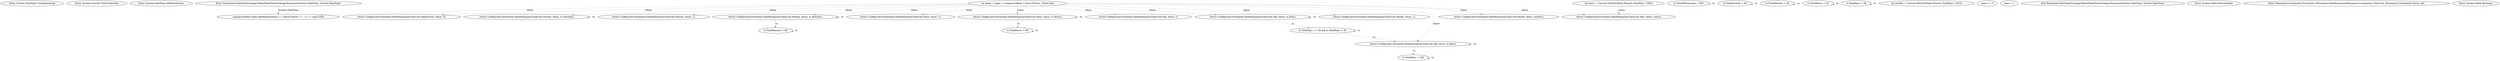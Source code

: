 digraph  {
m0_31 [cluster="System.TimeSpan.TimeSpan(long)", file="ReflectionHelper.cs", label="Entry System.TimeSpan.TimeSpan(long)", span="0-0"];
m0_36 [cluster="System.Convert.ToInt32(double)", file="ReflectionHelper.cs", label="Entry System.Convert.ToInt32(double)", span="0-0"];
m0_34 [cluster="System.DateTime.AddMonths(int)", file="ReflectionHelper.cs", label="Entry System.DateTime.AddMonths(int)", span="0-0"];
m0_0 [cluster="Humanizer.DateTimeStrategy.DefaultDateTimeStrategy.Humanize(System.DateTime, System.DateTime)", file="ReflectionHelper.cs", label="Entry Humanizer.DateTimeStrategy.DefaultDateTimeStrategy.Humanize(System.DateTime, System.DateTime)", span="18-18"];
m0_1 [cluster="Humanizer.DateTimeStrategy.DefaultDateTimeStrategy.Humanize(System.DateTime, System.DateTime)", file="ReflectionHelper.cs", label="var tense = input > comparisonBase ? Tense.Future : Tense.Past", span="20-20"];
m0_20 [cluster="Humanizer.DateTimeStrategy.DefaultDateTimeStrategy.Humanize(System.DateTime, System.DateTime)", file="ReflectionHelper.cs", label="comparisonBase.Date.AddMonths(tense == Tense.Future ? 1 : -1) == input.Date", span="49-49"];
m0_4 [cluster="Humanizer.DateTimeStrategy.DefaultDateTimeStrategy.Humanize(System.DateTime, System.DateTime)", file="ReflectionHelper.cs", label="return Configurator.Formatter.DateHumanize(TimeUnit.Millisecond, tense, 0);", span="24-24"];
m0_6 [cluster="Humanizer.DateTimeStrategy.DefaultDateTimeStrategy.Humanize(System.DateTime, System.DateTime)", file="ReflectionHelper.cs", label="return Configurator.Formatter.DateHumanize(TimeUnit.Second, tense, ts.Seconds);", span="27-27"];
m0_8 [cluster="Humanizer.DateTimeStrategy.DefaultDateTimeStrategy.Humanize(System.DateTime, System.DateTime)", file="ReflectionHelper.cs", label="return Configurator.Formatter.DateHumanize(TimeUnit.Minute, tense, 1);", span="30-30"];
m0_10 [cluster="Humanizer.DateTimeStrategy.DefaultDateTimeStrategy.Humanize(System.DateTime, System.DateTime)", file="ReflectionHelper.cs", label="return Configurator.Formatter.DateHumanize(TimeUnit.Minute, tense, ts.Minutes);", span="33-33"];
m0_12 [cluster="Humanizer.DateTimeStrategy.DefaultDateTimeStrategy.Humanize(System.DateTime, System.DateTime)", file="ReflectionHelper.cs", label="return Configurator.Formatter.DateHumanize(TimeUnit.Hour, tense, 1);", span="36-36"];
m0_14 [cluster="Humanizer.DateTimeStrategy.DefaultDateTimeStrategy.Humanize(System.DateTime, System.DateTime)", file="ReflectionHelper.cs", label="return Configurator.Formatter.DateHumanize(TimeUnit.Hour, tense, ts.Hours);", span="39-39"];
m0_16 [cluster="Humanizer.DateTimeStrategy.DefaultDateTimeStrategy.Humanize(System.DateTime, System.DateTime)", file="ReflectionHelper.cs", label="return Configurator.Formatter.DateHumanize(TimeUnit.Day, tense, 1);", span="42-42"];
m0_18 [cluster="Humanizer.DateTimeStrategy.DefaultDateTimeStrategy.Humanize(System.DateTime, System.DateTime)", file="ReflectionHelper.cs", label="return Configurator.Formatter.DateHumanize(TimeUnit.Day, tense, ts.Days);", span="45-45"];
m0_21 [cluster="Humanizer.DateTimeStrategy.DefaultDateTimeStrategy.Humanize(System.DateTime, System.DateTime)", file="ReflectionHelper.cs", label="return Configurator.Formatter.DateHumanize(TimeUnit.Month, tense, 1);", span="50-50"];
m0_22 [cluster="Humanizer.DateTimeStrategy.DefaultDateTimeStrategy.Humanize(System.DateTime, System.DateTime)", file="ReflectionHelper.cs", label="return Configurator.Formatter.DateHumanize(TimeUnit.Day, tense, ts.Days);", span="51-51"];
m0_25 [cluster="Humanizer.DateTimeStrategy.DefaultDateTimeStrategy.Humanize(System.DateTime, System.DateTime)", file="ReflectionHelper.cs", label="return Configurator.Formatter.DateHumanize(TimeUnit.Month, tense, months);", span="57-57"];
m0_29 [cluster="Humanizer.DateTimeStrategy.DefaultDateTimeStrategy.Humanize(System.DateTime, System.DateTime)", file="ReflectionHelper.cs", label="return Configurator.Formatter.DateHumanize(TimeUnit.Year, tense, years);", span="63-63"];
m0_3 [cluster="Humanizer.DateTimeStrategy.DefaultDateTimeStrategy.Humanize(System.DateTime, System.DateTime)", file="ReflectionHelper.cs", label="ts.TotalMilliseconds < 500", span="23-23"];
m0_5 [cluster="Humanizer.DateTimeStrategy.DefaultDateTimeStrategy.Humanize(System.DateTime, System.DateTime)", file="ReflectionHelper.cs", label="ts.TotalSeconds < 60", span="26-26"];
m0_9 [cluster="Humanizer.DateTimeStrategy.DefaultDateTimeStrategy.Humanize(System.DateTime, System.DateTime)", file="ReflectionHelper.cs", label="ts.TotalMinutes < 45", span="32-32"];
m0_11 [cluster="Humanizer.DateTimeStrategy.DefaultDateTimeStrategy.Humanize(System.DateTime, System.DateTime)", file="ReflectionHelper.cs", label="ts.TotalMinutes < 90", span="35-35"];
m0_13 [cluster="Humanizer.DateTimeStrategy.DefaultDateTimeStrategy.Humanize(System.DateTime, System.DateTime)", file="ReflectionHelper.cs", label="ts.TotalHours < 24", span="38-38"];
m0_15 [cluster="Humanizer.DateTimeStrategy.DefaultDateTimeStrategy.Humanize(System.DateTime, System.DateTime)", file="ReflectionHelper.cs", label="ts.TotalHours < 48", span="41-41"];
m0_17 [cluster="Humanizer.DateTimeStrategy.DefaultDateTimeStrategy.Humanize(System.DateTime, System.DateTime)", file="ReflectionHelper.cs", label="ts.TotalDays < 28", span="44-44"];
m0_19 [cluster="Humanizer.DateTimeStrategy.DefaultDateTimeStrategy.Humanize(System.DateTime, System.DateTime)", file="ReflectionHelper.cs", label="ts.TotalDays >= 28 && ts.TotalDays < 30", span="47-47"];
m0_23 [cluster="Humanizer.DateTimeStrategy.DefaultDateTimeStrategy.Humanize(System.DateTime, System.DateTime)", file="ReflectionHelper.cs", label="ts.TotalDays < 345", span="54-54"];
m0_24 [cluster="Humanizer.DateTimeStrategy.DefaultDateTimeStrategy.Humanize(System.DateTime, System.DateTime)", file="ReflectionHelper.cs", label="int months = Convert.ToInt32(Math.Floor(ts.TotalDays / 29.5))", span="56-56"];
m0_26 [cluster="Humanizer.DateTimeStrategy.DefaultDateTimeStrategy.Humanize(System.DateTime, System.DateTime)", file="ReflectionHelper.cs", label="int years = Convert.ToInt32(Math.Floor(ts.TotalDays / 365))", span="60-60"];
m0_27 [cluster="Humanizer.DateTimeStrategy.DefaultDateTimeStrategy.Humanize(System.DateTime, System.DateTime)", file="ReflectionHelper.cs", label="years == 0", span="61-61"];
m0_28 [cluster="Humanizer.DateTimeStrategy.DefaultDateTimeStrategy.Humanize(System.DateTime, System.DateTime)", file="ReflectionHelper.cs", label="years = 1", span="61-61"];
m0_30 [cluster="Humanizer.DateTimeStrategy.DefaultDateTimeStrategy.Humanize(System.DateTime, System.DateTime)", file="ReflectionHelper.cs", label="Exit Humanizer.DateTimeStrategy.DefaultDateTimeStrategy.Humanize(System.DateTime, System.DateTime)", span="18-18"];
m0_35 [cluster="System.Math.Floor(double)", file="ReflectionHelper.cs", label="Entry System.Math.Floor(double)", span="0-0"];
m0_33 [cluster="Humanizer.Localisation.Formatters.IFormatter.DateHumanize(Humanizer.Localisation.TimeUnit, Humanizer.Localisation.Tense, int)", file="ReflectionHelper.cs", label="Entry Humanizer.Localisation.Formatters.IFormatter.DateHumanize(Humanizer.Localisation.TimeUnit, Humanizer.Localisation.Tense, int)", span="10-10"];
m0_32 [cluster="System.Math.Abs(long)", file="ReflectionHelper.cs", label="Entry System.Math.Abs(long)", span="0-0"];
m0_0 -> m0_20  [color=darkseagreen4, key=1, label="System.DateTime", style=dashed];
m0_1 -> m0_4  [color=darkseagreen4, key=1, label=tense, style=dashed];
m0_1 -> m0_6  [color=darkseagreen4, key=1, label=tense, style=dashed];
m0_1 -> m0_8  [color=darkseagreen4, key=1, label=tense, style=dashed];
m0_1 -> m0_10  [color=darkseagreen4, key=1, label=tense, style=dashed];
m0_1 -> m0_12  [color=darkseagreen4, key=1, label=tense, style=dashed];
m0_1 -> m0_14  [color=darkseagreen4, key=1, label=tense, style=dashed];
m0_1 -> m0_16  [color=darkseagreen4, key=1, label=tense, style=dashed];
m0_1 -> m0_18  [color=darkseagreen4, key=1, label=tense, style=dashed];
m0_1 -> m0_20  [color=darkseagreen4, key=1, label=tense, style=dashed];
m0_1 -> m0_21  [color=darkseagreen4, key=1, label=tense, style=dashed];
m0_1 -> m0_22  [color=darkseagreen4, key=1, label=tense, style=dashed];
m0_1 -> m0_25  [color=darkseagreen4, key=1, label=tense, style=dashed];
m0_1 -> m0_29  [color=darkseagreen4, key=1, label=tense, style=dashed];
m0_6 -> m0_6  [color=darkseagreen4, key=1, label=ts, style=dashed];
m0_10 -> m0_10  [color=darkseagreen4, key=1, label=ts, style=dashed];
m0_10 -> m0_11  [color=darkseagreen4, key=1, label=ts, style=dashed];
m0_14 -> m0_14  [color=darkseagreen4, key=1, label=ts, style=dashed];
m0_14 -> m0_15  [color=darkseagreen4, key=1, label=ts, style=dashed];
m0_18 -> m0_18  [color=darkseagreen4, key=1, label=ts, style=dashed];
m0_18 -> m0_19  [color=darkseagreen4, key=1, label=ts, style=dashed];
m0_22 -> m0_22  [color=darkseagreen4, key=1, label=ts, style=dashed];
m0_22 -> m0_23  [color=darkseagreen4, key=1, label=ts, style=dashed];
m0_3 -> m0_3  [color=darkseagreen4, key=1, label=ts, style=dashed];
m0_5 -> m0_5  [color=darkseagreen4, key=1, label=ts, style=dashed];
m0_9 -> m0_9  [color=darkseagreen4, key=1, label=ts, style=dashed];
m0_11 -> m0_11  [color=darkseagreen4, key=1, label=ts, style=dashed];
m0_13 -> m0_13  [color=darkseagreen4, key=1, label=ts, style=dashed];
m0_15 -> m0_15  [color=darkseagreen4, key=1, label=ts, style=dashed];
m0_17 -> m0_17  [color=darkseagreen4, key=1, label=ts, style=dashed];
m0_19 -> m0_19  [color=darkseagreen4, key=1, label=ts, style=dashed];
m0_19 -> m0_22  [color=darkseagreen4, key=1, label=ts, style=dashed];
m0_23 -> m0_23  [color=darkseagreen4, key=1, label=ts, style=dashed];
m0_26 -> m0_29  [color=darkseagreen4, key=1, label=years, style=dashed];
}
